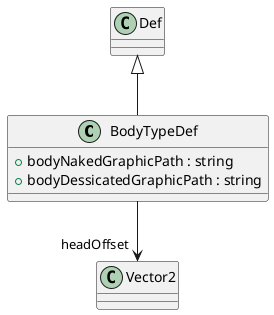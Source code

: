 @startuml
class BodyTypeDef {
    + bodyNakedGraphicPath : string
    + bodyDessicatedGraphicPath : string
}
Def <|-- BodyTypeDef
BodyTypeDef --> "headOffset" Vector2
@enduml
